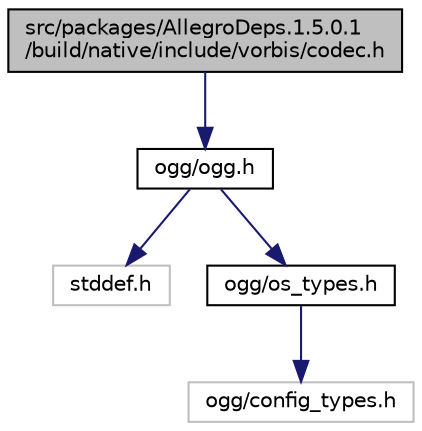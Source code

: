 digraph "src/packages/AllegroDeps.1.5.0.1/build/native/include/vorbis/codec.h"
{
  edge [fontname="Helvetica",fontsize="10",labelfontname="Helvetica",labelfontsize="10"];
  node [fontname="Helvetica",fontsize="10",shape=record];
  Node0 [label="src/packages/AllegroDeps.1.5.0.1\l/build/native/include/vorbis/codec.h",height=0.2,width=0.4,color="black", fillcolor="grey75", style="filled", fontcolor="black"];
  Node0 -> Node1 [color="midnightblue",fontsize="10",style="solid",fontname="Helvetica"];
  Node1 [label="ogg/ogg.h",height=0.2,width=0.4,color="black", fillcolor="white", style="filled",URL="$ogg_8h.html"];
  Node1 -> Node2 [color="midnightblue",fontsize="10",style="solid",fontname="Helvetica"];
  Node2 [label="stddef.h",height=0.2,width=0.4,color="grey75", fillcolor="white", style="filled"];
  Node1 -> Node3 [color="midnightblue",fontsize="10",style="solid",fontname="Helvetica"];
  Node3 [label="ogg/os_types.h",height=0.2,width=0.4,color="black", fillcolor="white", style="filled",URL="$os__types_8h.html"];
  Node3 -> Node4 [color="midnightblue",fontsize="10",style="solid",fontname="Helvetica"];
  Node4 [label="ogg/config_types.h",height=0.2,width=0.4,color="grey75", fillcolor="white", style="filled"];
}
